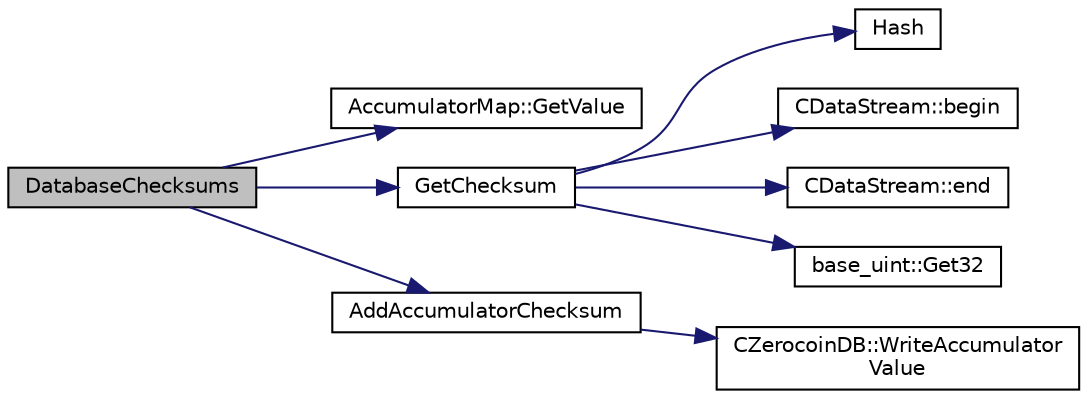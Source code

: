 digraph "DatabaseChecksums"
{
  edge [fontname="Helvetica",fontsize="10",labelfontname="Helvetica",labelfontsize="10"];
  node [fontname="Helvetica",fontsize="10",shape=record];
  rankdir="LR";
  Node28 [label="DatabaseChecksums",height=0.2,width=0.4,color="black", fillcolor="grey75", style="filled", fontcolor="black"];
  Node28 -> Node29 [color="midnightblue",fontsize="10",style="solid",fontname="Helvetica"];
  Node29 [label="AccumulatorMap::GetValue",height=0.2,width=0.4,color="black", fillcolor="white", style="filled",URL="$class_accumulator_map.html#a51085c95a5d7162e0f834c13d3b42acc"];
  Node28 -> Node30 [color="midnightblue",fontsize="10",style="solid",fontname="Helvetica"];
  Node30 [label="GetChecksum",height=0.2,width=0.4,color="black", fillcolor="white", style="filled",URL="$accumulators_8cpp.html#aed00f91e4032e74967411fdee5121d71"];
  Node30 -> Node31 [color="midnightblue",fontsize="10",style="solid",fontname="Helvetica"];
  Node31 [label="Hash",height=0.2,width=0.4,color="black", fillcolor="white", style="filled",URL="$hash_8h.html#a12c5e981d7f5f2850027fd5e932eff61",tooltip="Compute the 256-bit hash of a std::string. "];
  Node30 -> Node32 [color="midnightblue",fontsize="10",style="solid",fontname="Helvetica"];
  Node32 [label="CDataStream::begin",height=0.2,width=0.4,color="black", fillcolor="white", style="filled",URL="$class_c_data_stream.html#a2355d11752d8622badfbc03e9ed192fd"];
  Node30 -> Node33 [color="midnightblue",fontsize="10",style="solid",fontname="Helvetica"];
  Node33 [label="CDataStream::end",height=0.2,width=0.4,color="black", fillcolor="white", style="filled",URL="$class_c_data_stream.html#a66409dbd4403682fe674e2e71173cab4"];
  Node30 -> Node34 [color="midnightblue",fontsize="10",style="solid",fontname="Helvetica"];
  Node34 [label="base_uint::Get32",height=0.2,width=0.4,color="black", fillcolor="white", style="filled",URL="$classbase__uint.html#ac3d25db757d5e8e3328cf35e81c40850"];
  Node28 -> Node35 [color="midnightblue",fontsize="10",style="solid",fontname="Helvetica"];
  Node35 [label="AddAccumulatorChecksum",height=0.2,width=0.4,color="black", fillcolor="white", style="filled",URL="$accumulators_8cpp.html#a37c819c5dbfceea96febbe9216ec5164"];
  Node35 -> Node36 [color="midnightblue",fontsize="10",style="solid",fontname="Helvetica"];
  Node36 [label="CZerocoinDB::WriteAccumulator\lValue",height=0.2,width=0.4,color="black", fillcolor="white", style="filled",URL="$class_c_zerocoin_d_b.html#a189468104c0cbff0c4cf6032f1243acf"];
}
